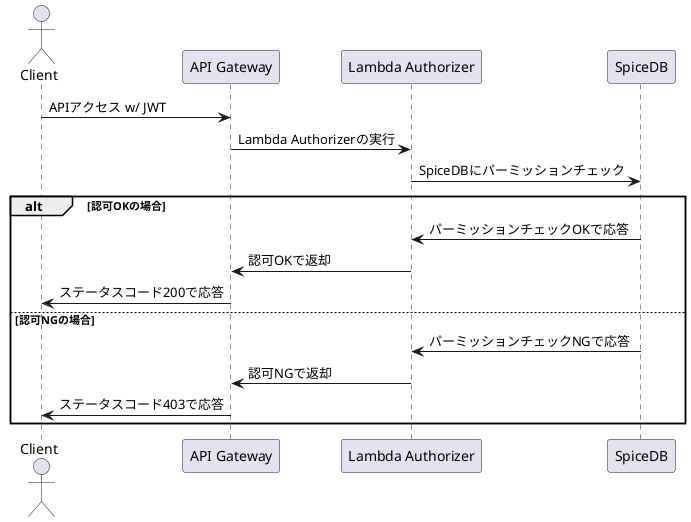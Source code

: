 @startuml

actor Client
participant "API Gateway" as api
participant "Lambda Authorizer" as authz
participant SpiceDB as spice

Client -> api: APIアクセス w/ JWT
api -> authz: Lambda Authorizerの実行
authz -> spice: SpiceDBにパーミッションチェック

alt 認可OKの場合
  authz <- spice: パーミッションチェックOKで応答
  api <- authz: 認可OKで返却
  Client <- api: ステータスコード200で応答
else 認可NGの場合
  authz <- spice: パーミッションチェックNGで応答
  api <- authz: 認可NGで返却
  Client <- api: ステータスコード403で応答
end

@enduml